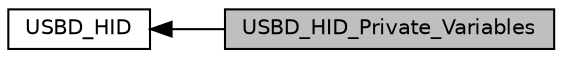 digraph "USBD_HID_Private_Variables"
{
  edge [fontname="Helvetica",fontsize="10",labelfontname="Helvetica",labelfontsize="10"];
  node [fontname="Helvetica",fontsize="10",shape=record];
  rankdir=LR;
  Node1 [label="USBD_HID",height=0.2,width=0.4,color="black", fillcolor="white", style="filled",URL="$group___u_s_b_d___h_i_d.html",tooltip="This file is the Header file for usbd_hid.c. "];
  Node0 [label="USBD_HID_Private_Variables",height=0.2,width=0.4,color="black", fillcolor="grey75", style="filled", fontcolor="black"];
  Node1->Node0 [shape=plaintext, dir="back", style="solid"];
}
